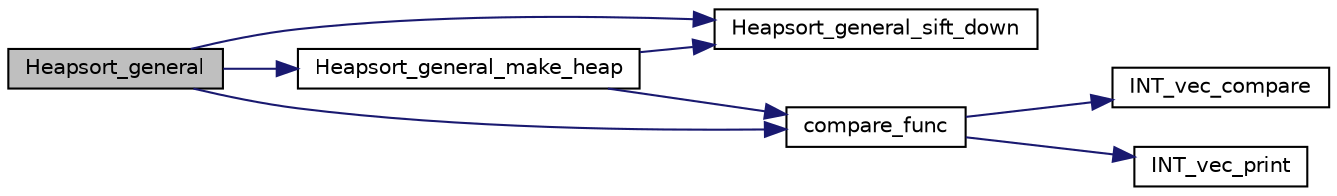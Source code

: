digraph "Heapsort_general"
{
  edge [fontname="Helvetica",fontsize="10",labelfontname="Helvetica",labelfontsize="10"];
  node [fontname="Helvetica",fontsize="10",shape=record];
  rankdir="LR";
  Node415 [label="Heapsort_general",height=0.2,width=0.4,color="black", fillcolor="grey75", style="filled", fontcolor="black"];
  Node415 -> Node416 [color="midnightblue",fontsize="10",style="solid",fontname="Helvetica"];
  Node416 [label="Heapsort_general_make_heap",height=0.2,width=0.4,color="black", fillcolor="white", style="filled",URL="$d4/dd7/sorting_8_c.html#abc00f1346fb6a53dcc572374834f74c1"];
  Node416 -> Node417 [color="midnightblue",fontsize="10",style="solid",fontname="Helvetica"];
  Node417 [label="Heapsort_general_sift_down",height=0.2,width=0.4,color="black", fillcolor="white", style="filled",URL="$d4/dd7/sorting_8_c.html#ac889c1f2ef01fe17e267ac9268c97260"];
  Node416 -> Node418 [color="midnightblue",fontsize="10",style="solid",fontname="Helvetica"];
  Node418 [label="compare_func",height=0.2,width=0.4,color="black", fillcolor="white", style="filled",URL="$dc/d77/pentomino__5x5_8_c.html#af532ec92afffcb63cd1f1180e96642d4"];
  Node418 -> Node419 [color="midnightblue",fontsize="10",style="solid",fontname="Helvetica"];
  Node419 [label="INT_vec_compare",height=0.2,width=0.4,color="black", fillcolor="white", style="filled",URL="$d5/de2/foundations_2data__structures_2data__structures_8h.html#ac1a17fca23fb4a338aef8547a4c2fded"];
  Node418 -> Node420 [color="midnightblue",fontsize="10",style="solid",fontname="Helvetica"];
  Node420 [label="INT_vec_print",height=0.2,width=0.4,color="black", fillcolor="white", style="filled",URL="$df/dbf/sajeeb_8_c.html#a79a5901af0b47dd0d694109543c027fe"];
  Node415 -> Node418 [color="midnightblue",fontsize="10",style="solid",fontname="Helvetica"];
  Node415 -> Node417 [color="midnightblue",fontsize="10",style="solid",fontname="Helvetica"];
}
